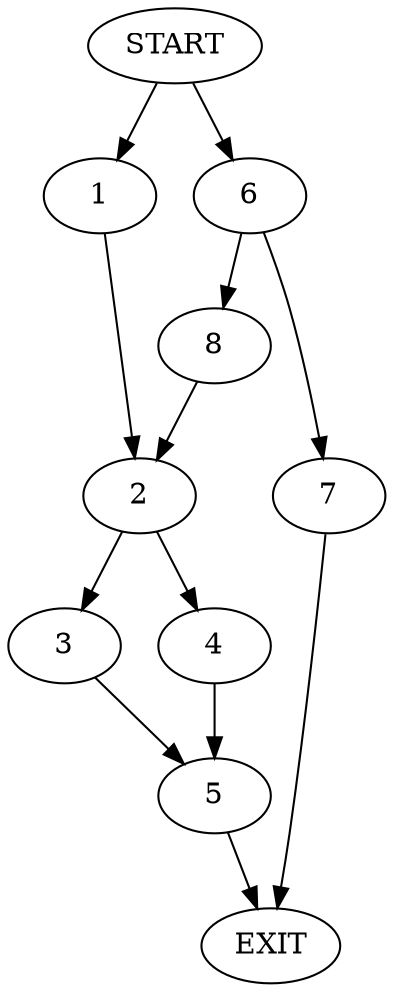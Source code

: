 digraph {
0 [label="START"]
9 [label="EXIT"]
0 -> 1
1 -> 2
2 -> 3
2 -> 4
4 -> 5
3 -> 5
5 -> 9
0 -> 6
6 -> 7
6 -> 8
8 -> 2
7 -> 9
}
